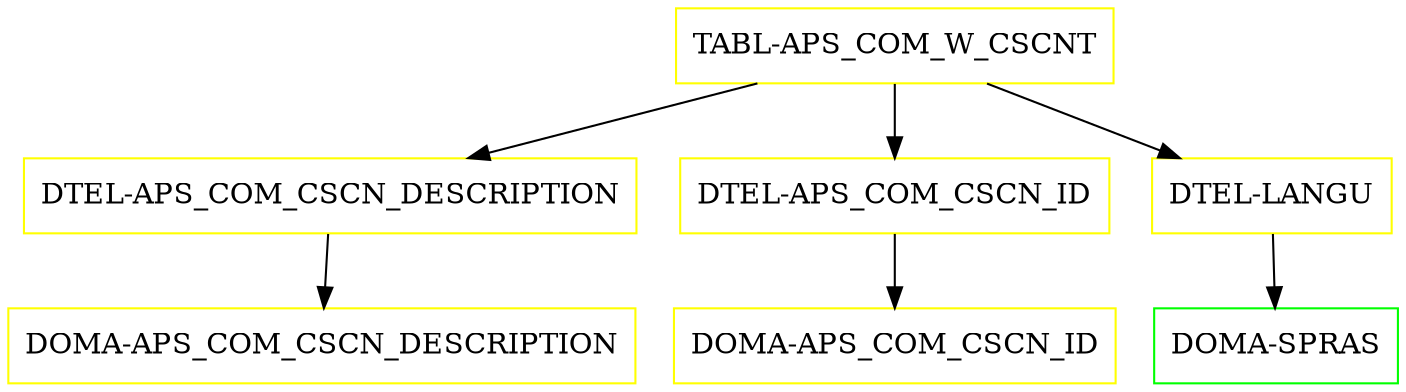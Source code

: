 digraph G {
  "TABL-APS_COM_W_CSCNT" [shape=box,color=yellow];
  "DTEL-APS_COM_CSCN_DESCRIPTION" [shape=box,color=yellow,URL="./DTEL_APS_COM_CSCN_DESCRIPTION.html"];
  "DOMA-APS_COM_CSCN_DESCRIPTION" [shape=box,color=yellow,URL="./DOMA_APS_COM_CSCN_DESCRIPTION.html"];
  "DTEL-APS_COM_CSCN_ID" [shape=box,color=yellow,URL="./DTEL_APS_COM_CSCN_ID.html"];
  "DOMA-APS_COM_CSCN_ID" [shape=box,color=yellow,URL="./DOMA_APS_COM_CSCN_ID.html"];
  "DTEL-LANGU" [shape=box,color=yellow,URL="./DTEL_LANGU.html"];
  "DOMA-SPRAS" [shape=box,color=green,URL="./DOMA_SPRAS.html"];
  "TABL-APS_COM_W_CSCNT" -> "DTEL-LANGU";
  "TABL-APS_COM_W_CSCNT" -> "DTEL-APS_COM_CSCN_ID";
  "TABL-APS_COM_W_CSCNT" -> "DTEL-APS_COM_CSCN_DESCRIPTION";
  "DTEL-APS_COM_CSCN_DESCRIPTION" -> "DOMA-APS_COM_CSCN_DESCRIPTION";
  "DTEL-APS_COM_CSCN_ID" -> "DOMA-APS_COM_CSCN_ID";
  "DTEL-LANGU" -> "DOMA-SPRAS";
}
